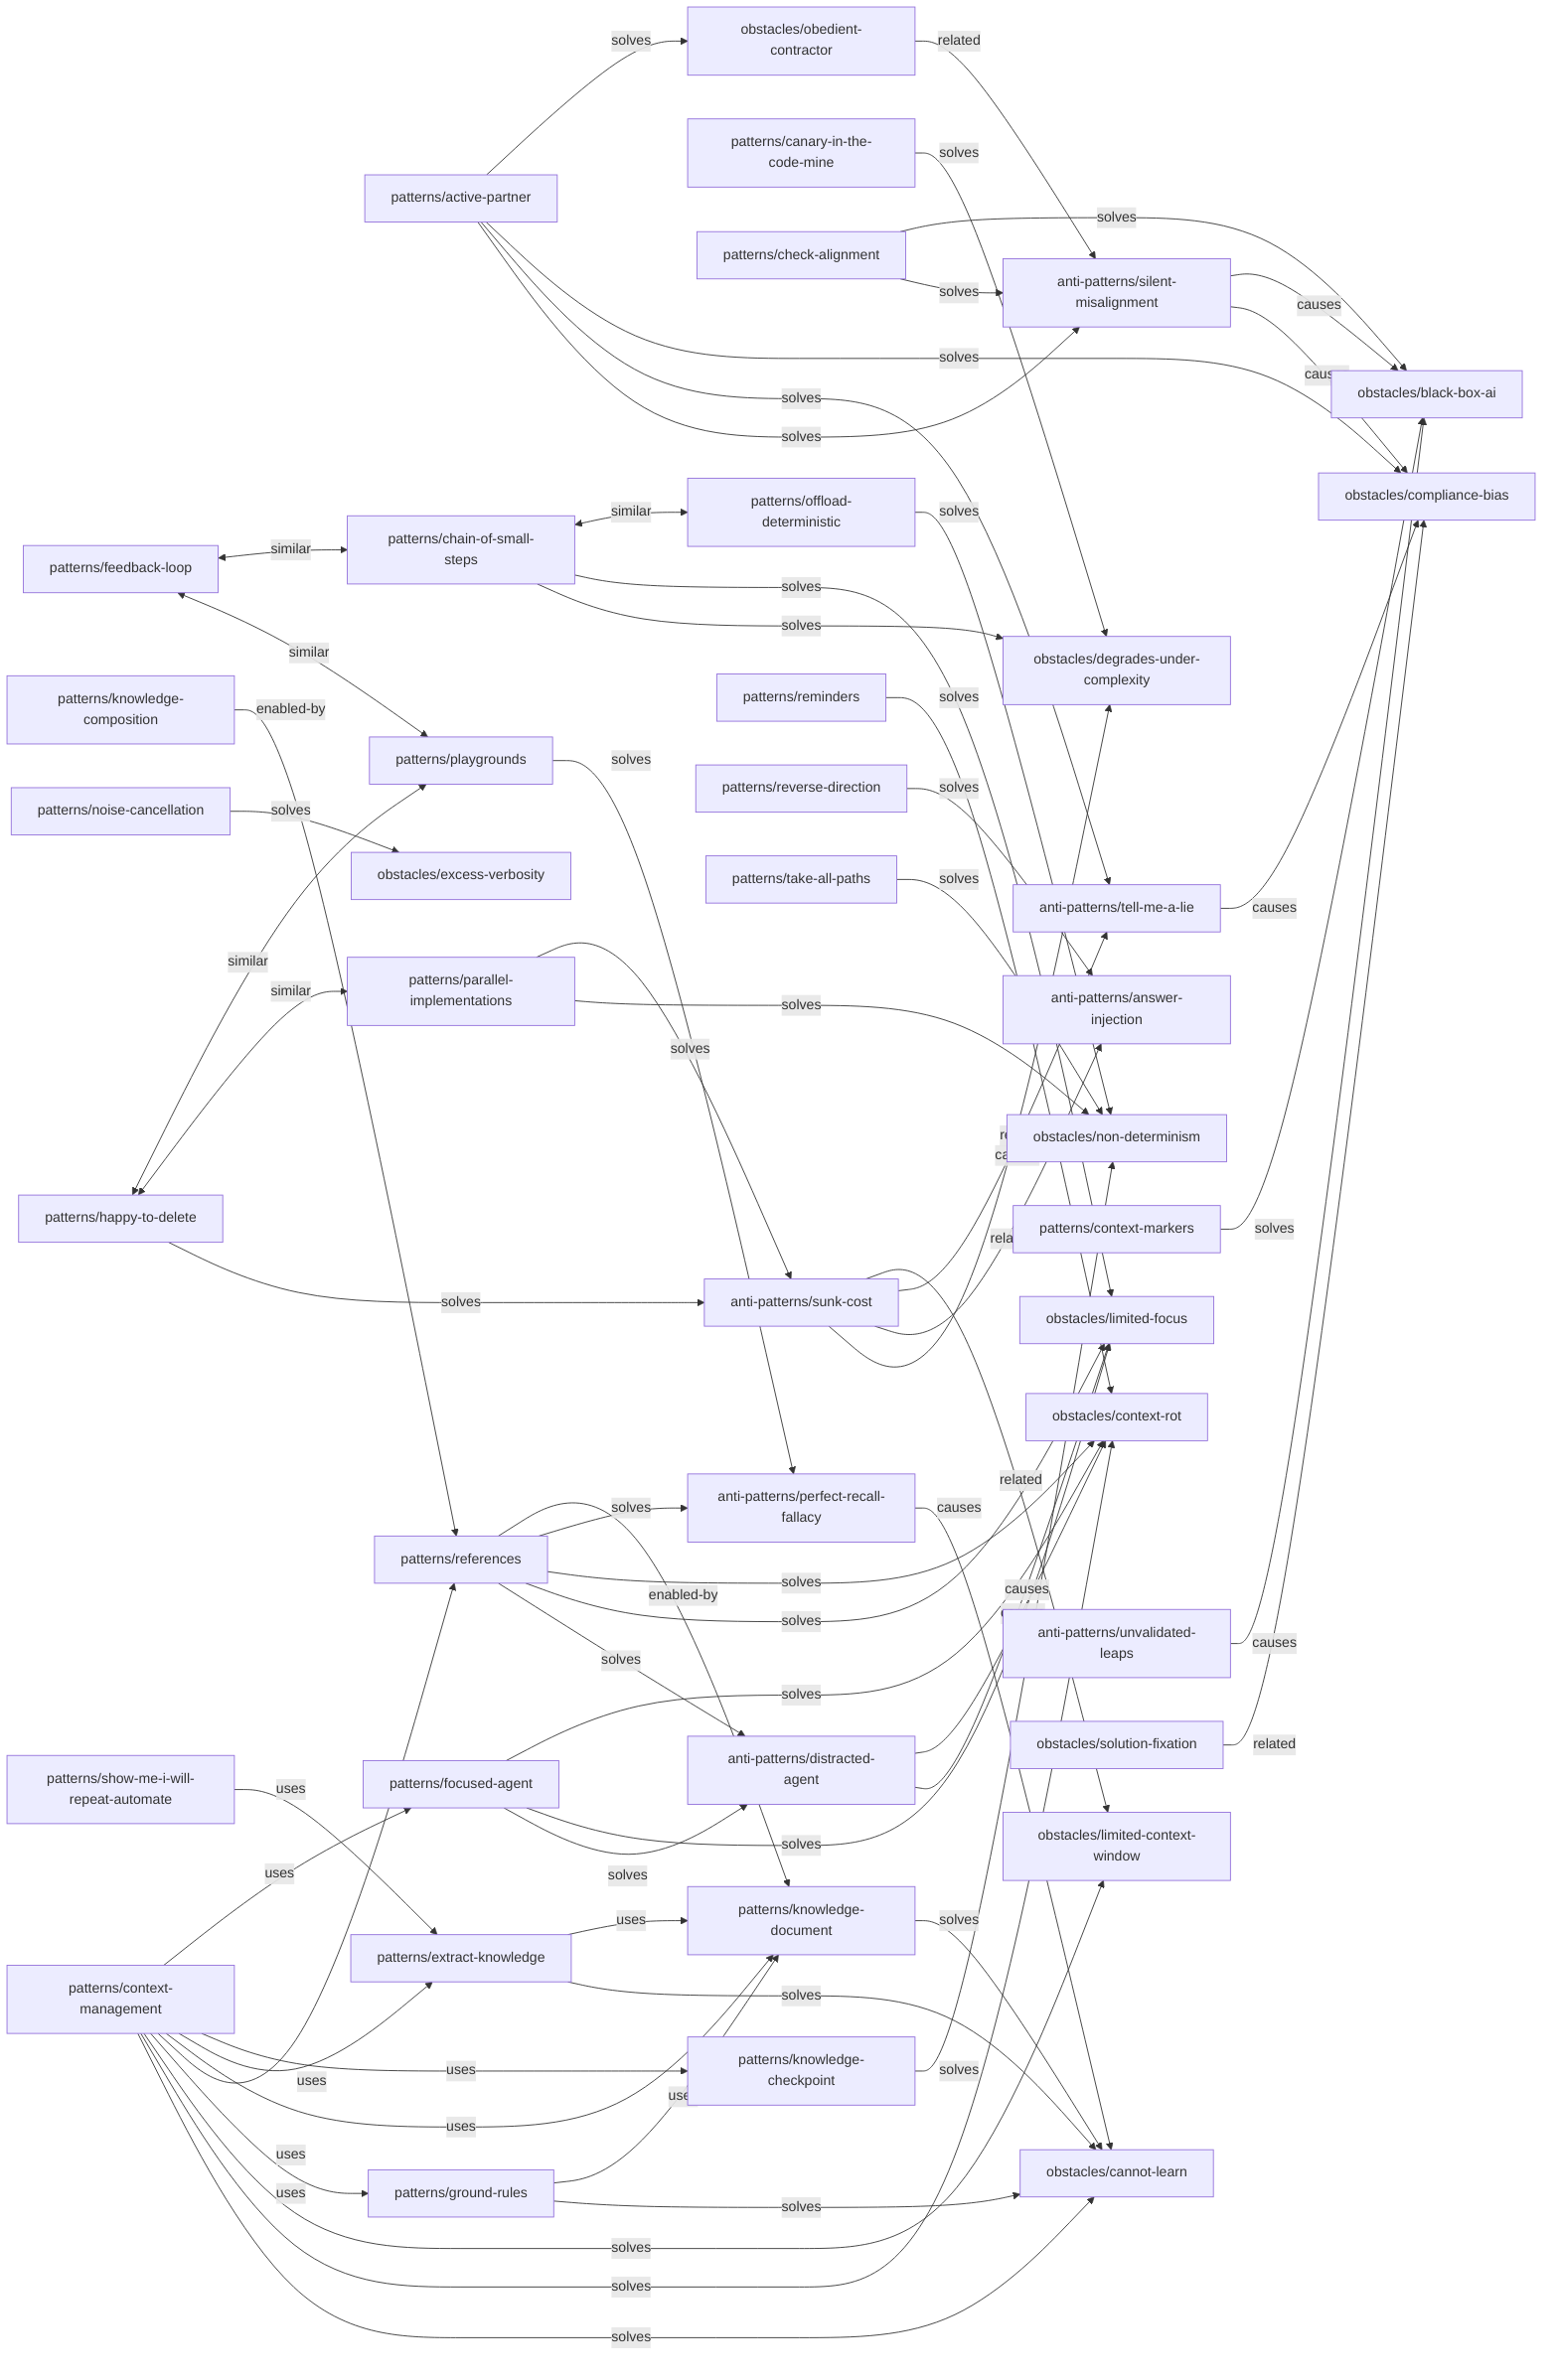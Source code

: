 graph LR
  %% Centralized relationship graph with semantic types
  %% Types: solves, similar, enabled-by, uses, causes, alternative, related

  %% Pattern → Anti-pattern/Obstacle relationships (solves)
  patterns/active-partner -->|solves| anti-patterns/silent-misalignment
  patterns/active-partner -->|solves| anti-patterns/tell-me-a-lie
  patterns/active-partner -->|solves| obstacles/compliance-bias
  patterns/active-partner -->|solves| obstacles/obedient-contractor
  patterns/canary-in-the-code-mine -->|solves| obstacles/degrades-under-complexity
  patterns/chain-of-small-steps -->|solves| obstacles/degrades-under-complexity
  patterns/chain-of-small-steps -->|solves| obstacles/limited-focus
  patterns/check-alignment -->|solves| anti-patterns/silent-misalignment
  patterns/check-alignment -->|solves| obstacles/black-box-ai
  patterns/context-management -->|solves| obstacles/cannot-learn
  patterns/context-management -->|solves| obstacles/context-rot
  patterns/context-management -->|solves| obstacles/limited-context-window
  patterns/context-markers -->|solves| obstacles/black-box-ai
  patterns/extract-knowledge -->|solves| obstacles/cannot-learn
  patterns/focused-agent -->|solves| anti-patterns/distracted-agent
  patterns/focused-agent -->|solves| obstacles/limited-focus
  patterns/focused-agent -->|solves| obstacles/context-rot
  patterns/ground-rules -->|solves| obstacles/cannot-learn
  patterns/happy-to-delete -->|solves| anti-patterns/sunk-cost
  patterns/knowledge-checkpoint -->|solves| obstacles/non-determinism
  patterns/knowledge-document -->|solves| obstacles/cannot-learn
  patterns/noise-cancellation -->|solves| obstacles/excess-verbosity
  patterns/offload-deterministic -->|solves| obstacles/non-determinism
  patterns/parallel-implementations -->|solves| obstacles/non-determinism
  patterns/parallel-implementations -->|solves| anti-patterns/sunk-cost
  patterns/playgrounds -->|solves| anti-patterns/perfect-recall-fallacy
  patterns/references -->|solves| anti-patterns/distracted-agent
  patterns/references -->|solves| obstacles/limited-focus
  patterns/references -->|solves| obstacles/context-rot
  patterns/references -->|solves| anti-patterns/perfect-recall-fallacy
  patterns/reminders -->|solves| obstacles/context-rot
  patterns/reverse-direction -->|solves| anti-patterns/answer-injection
  patterns/take-all-paths -->|solves| obstacles/non-determinism

  %% Pattern → Pattern relationships (enabled-by, uses, similar, alternative)
  patterns/knowledge-composition -->|enabled-by| patterns/references
  patterns/references -->|enabled-by| patterns/knowledge-document
  patterns/context-management -->|uses| patterns/ground-rules
  patterns/context-management -->|uses| patterns/references
  patterns/context-management -->|uses| patterns/knowledge-document
  patterns/context-management -->|uses| patterns/extract-knowledge
  patterns/context-management -->|uses| patterns/knowledge-checkpoint
  patterns/context-management -->|uses| patterns/focused-agent
  patterns/extract-knowledge -->|uses| patterns/knowledge-document
  patterns/ground-rules -->|uses| patterns/knowledge-document
  patterns/show-me-i-will-repeat-automate -->|uses| patterns/extract-knowledge
  patterns/feedback-loop <-->|similar| patterns/playgrounds
  patterns/feedback-loop <-->|similar| patterns/chain-of-small-steps
  patterns/chain-of-small-steps <-->|similar| patterns/offload-deterministic
  patterns/happy-to-delete <-->|similar| patterns/parallel-implementations
  patterns/happy-to-delete <-->|similar| patterns/playgrounds

  %% Anti-pattern → Obstacle relationships (causes)
  anti-patterns/distracted-agent -->|causes| obstacles/limited-focus
  anti-patterns/distracted-agent -->|causes| obstacles/context-rot
  anti-patterns/perfect-recall-fallacy -->|causes| obstacles/cannot-learn
  anti-patterns/silent-misalignment -->|causes| obstacles/compliance-bias
  anti-patterns/silent-misalignment -->|causes| obstacles/black-box-ai
  anti-patterns/tell-me-a-lie -->|causes| obstacles/compliance-bias
  anti-patterns/unvalidated-leaps -->|causes| obstacles/black-box-ai
  anti-patterns/sunk-cost -->|causes| obstacles/degrades-under-complexity

  %% Anti-pattern → Anti-pattern relationships (related)
  anti-patterns/sunk-cost -->|related| anti-patterns/answer-injection
  anti-patterns/sunk-cost -->|related| anti-patterns/tell-me-a-lie

  %% Anti-pattern → Obstacle relationships (related/causes)
  anti-patterns/sunk-cost -->|related| obstacles/limited-context-window

  %% Obstacle → Obstacle relationships (related)
  obstacles/solution-fixation -->|related| obstacles/compliance-bias

  %% Obstacle → Anti-pattern relationships (related)
  obstacles/obedient-contractor -->|related| anti-patterns/silent-misalignment